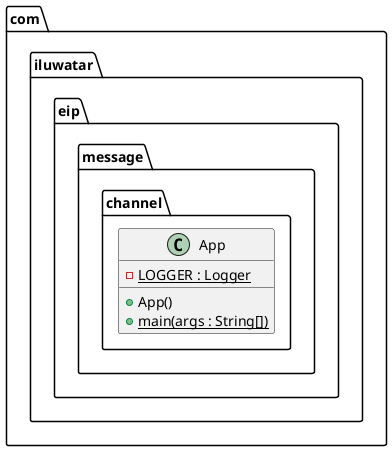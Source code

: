 @startuml
package com.iluwatar.eip.message.channel {
  class App {
    - LOGGER : Logger {static}
    + App()
    + main(args : String[]) {static}
  }
}
@enduml